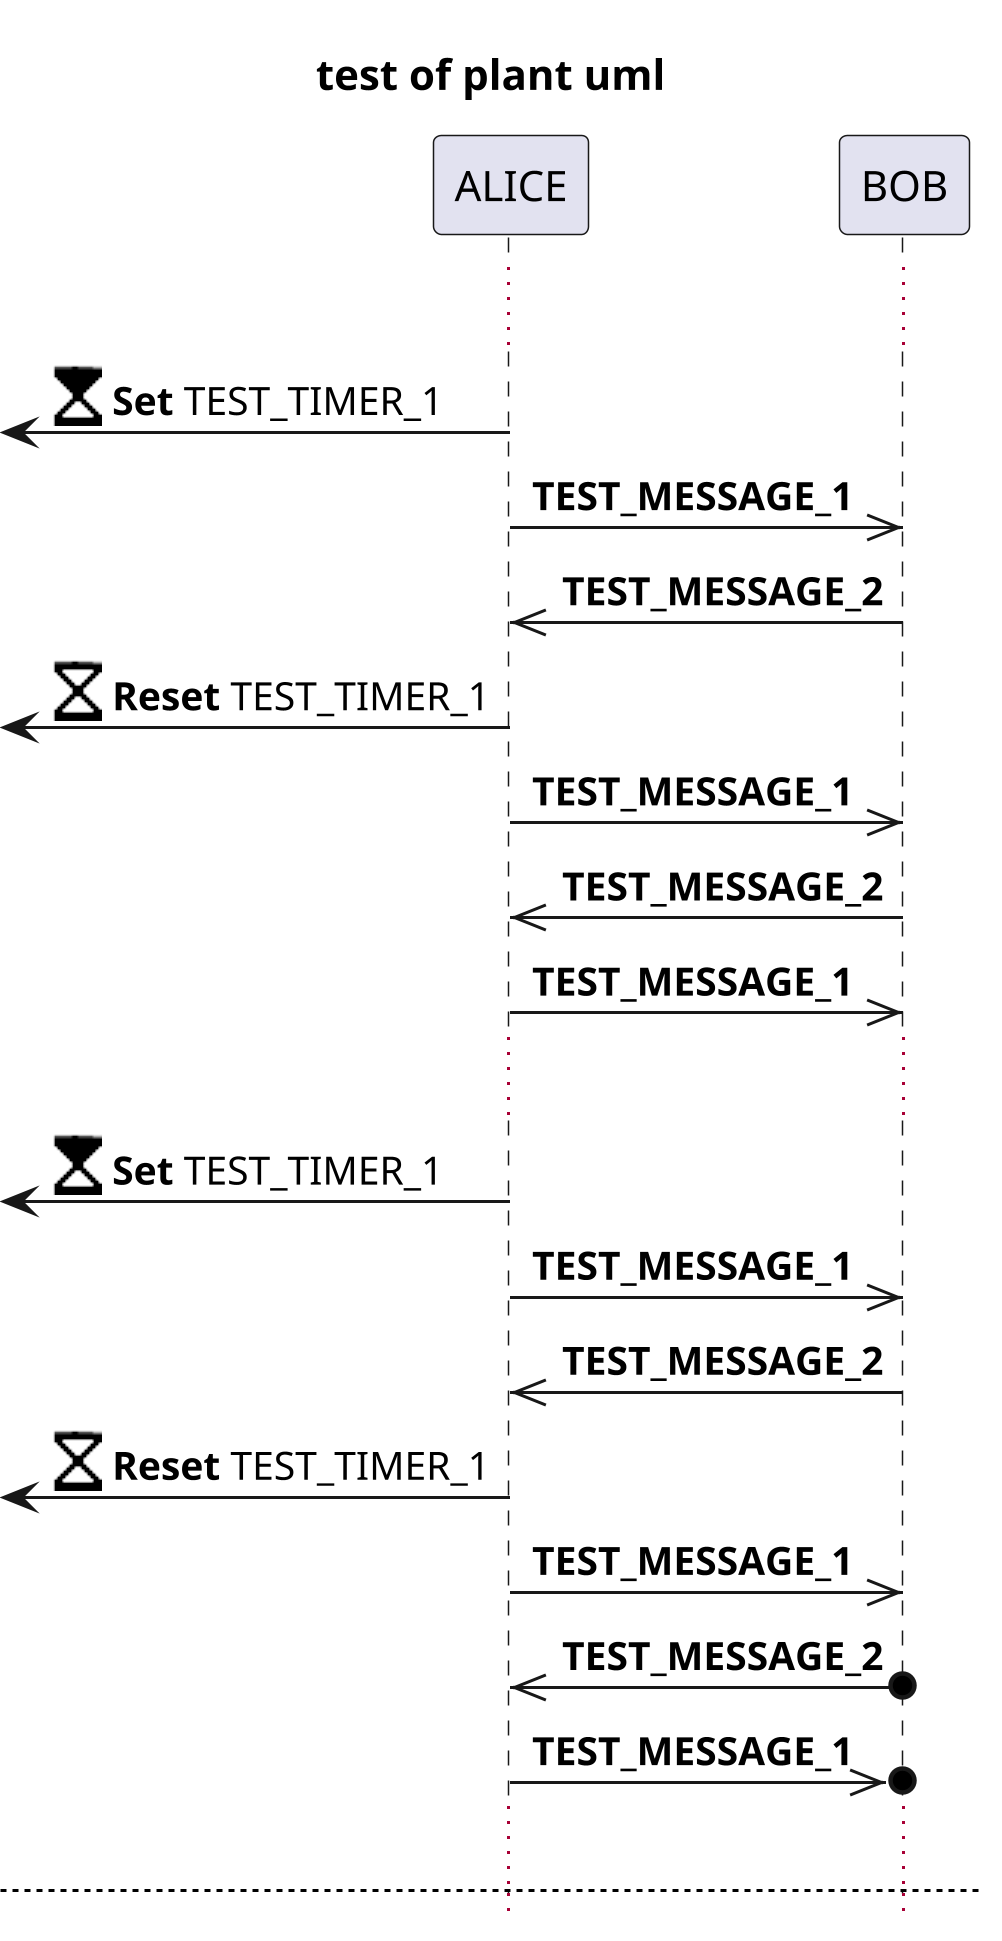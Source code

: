 {
  "sha1": "msd07acjqmzg0t2qs85b81kliubi0cx",
  "insertion": {
    "when": "2024-06-03T18:59:35.602Z",
    "user": "plantuml@gmail.com"
  }
}
@startuml
sprite $TimerExpired [17x21/4z] Os101qnWmCmCfXWP6HcOqG1M0OH-C0T91Cg4Yw0pq9MY6uR2XuWmu1D0rm9t9HeVoHae8cX-8yxx-0K0
sprite $TimerStarted [17x21/4z] Os101qnWmCmCfXWP6HcOqG0H0WpeV5GHY4NeV8G8mZ7eV8W80pu1B4P02IG-aWWw0rqfXc6aXmS0
sprite $TimerStopped [17x21/4z] Os101qnWmCmCfXWP6HcOqG1M0OH-C0T91Cg4Yw0pq9MY6uR2XuWmu1D0rq9jzn0N7YW00000
hide footbox
title test of plant uml
participant ALICE
participant BOB

scale 3.0

......
<- ALICE : <$TimerStarted> <b>Set</b> TEST_TIMER_1
ALICE ->> BOB : <b>TEST_MESSAGE_1
BOB ->> ALICE : <b>TEST_MESSAGE_2
<- ALICE : <$TimerStopped> <b>Reset</b> TEST_TIMER_1
ALICE ->> BOB : <b>TEST_MESSAGE_1
BOB ->> ALICE : <b>TEST_MESSAGE_2
ALICE ->> BOB : <b>TEST_MESSAGE_1
......
<- ALICE : <$TimerStarted> <b>Set</b> TEST_TIMER_1
ALICE ->> BOB : <b>TEST_MESSAGE_1
BOB ->> ALICE : <b>TEST_MESSAGE_2
<- ALICE : <$TimerStopped> <b>Reset</b> TEST_TIMER_1
ALICE ->> BOB : <b>TEST_MESSAGE_1
BOB o->> ALICE : <b>TEST_MESSAGE_2
ALICE ->>o BOB : <b>TEST_MESSAGE_1
......
newpage Test of PlantUML, Part 2

......
<- ALICE : <$TimerStarted> <b>Set</b> TEST_TIMER_1
ALICE ->> BOB : <b>TEST_MESSAGE_1
BOB ->> ALICE : <b>TEST_MESSAGE_2
<- ALICE : <$TimerStopped> <b>Reset</b> TEST_TIMER_1
ALICE ->> BOB : <b>TEST_MESSAGE_1
BOB ->> ALICE : <b>TEST_MESSAGE_2
ALICE ->> BOB : <b>TEST_MESSAGE_1
......
<- ALICE : <$TimerStarted> <b>Set</b> TEST_TIMER_1
ALICE ->> BOB : <b>TEST_MESSAGE_1
BOB ->> ALICE : <b>TEST_MESSAGE_2
<- ALICE : <$TimerStopped> <b>Reset</b> TEST_TIMER_1
ALICE ->> BOB : <b>TEST_MESSAGE_1
BOB o->> ALICE : <b>TEST_MESSAGE_2
ALICE ->>o BOB : <b>TEST_MESSAGE_1
......
@enduml

